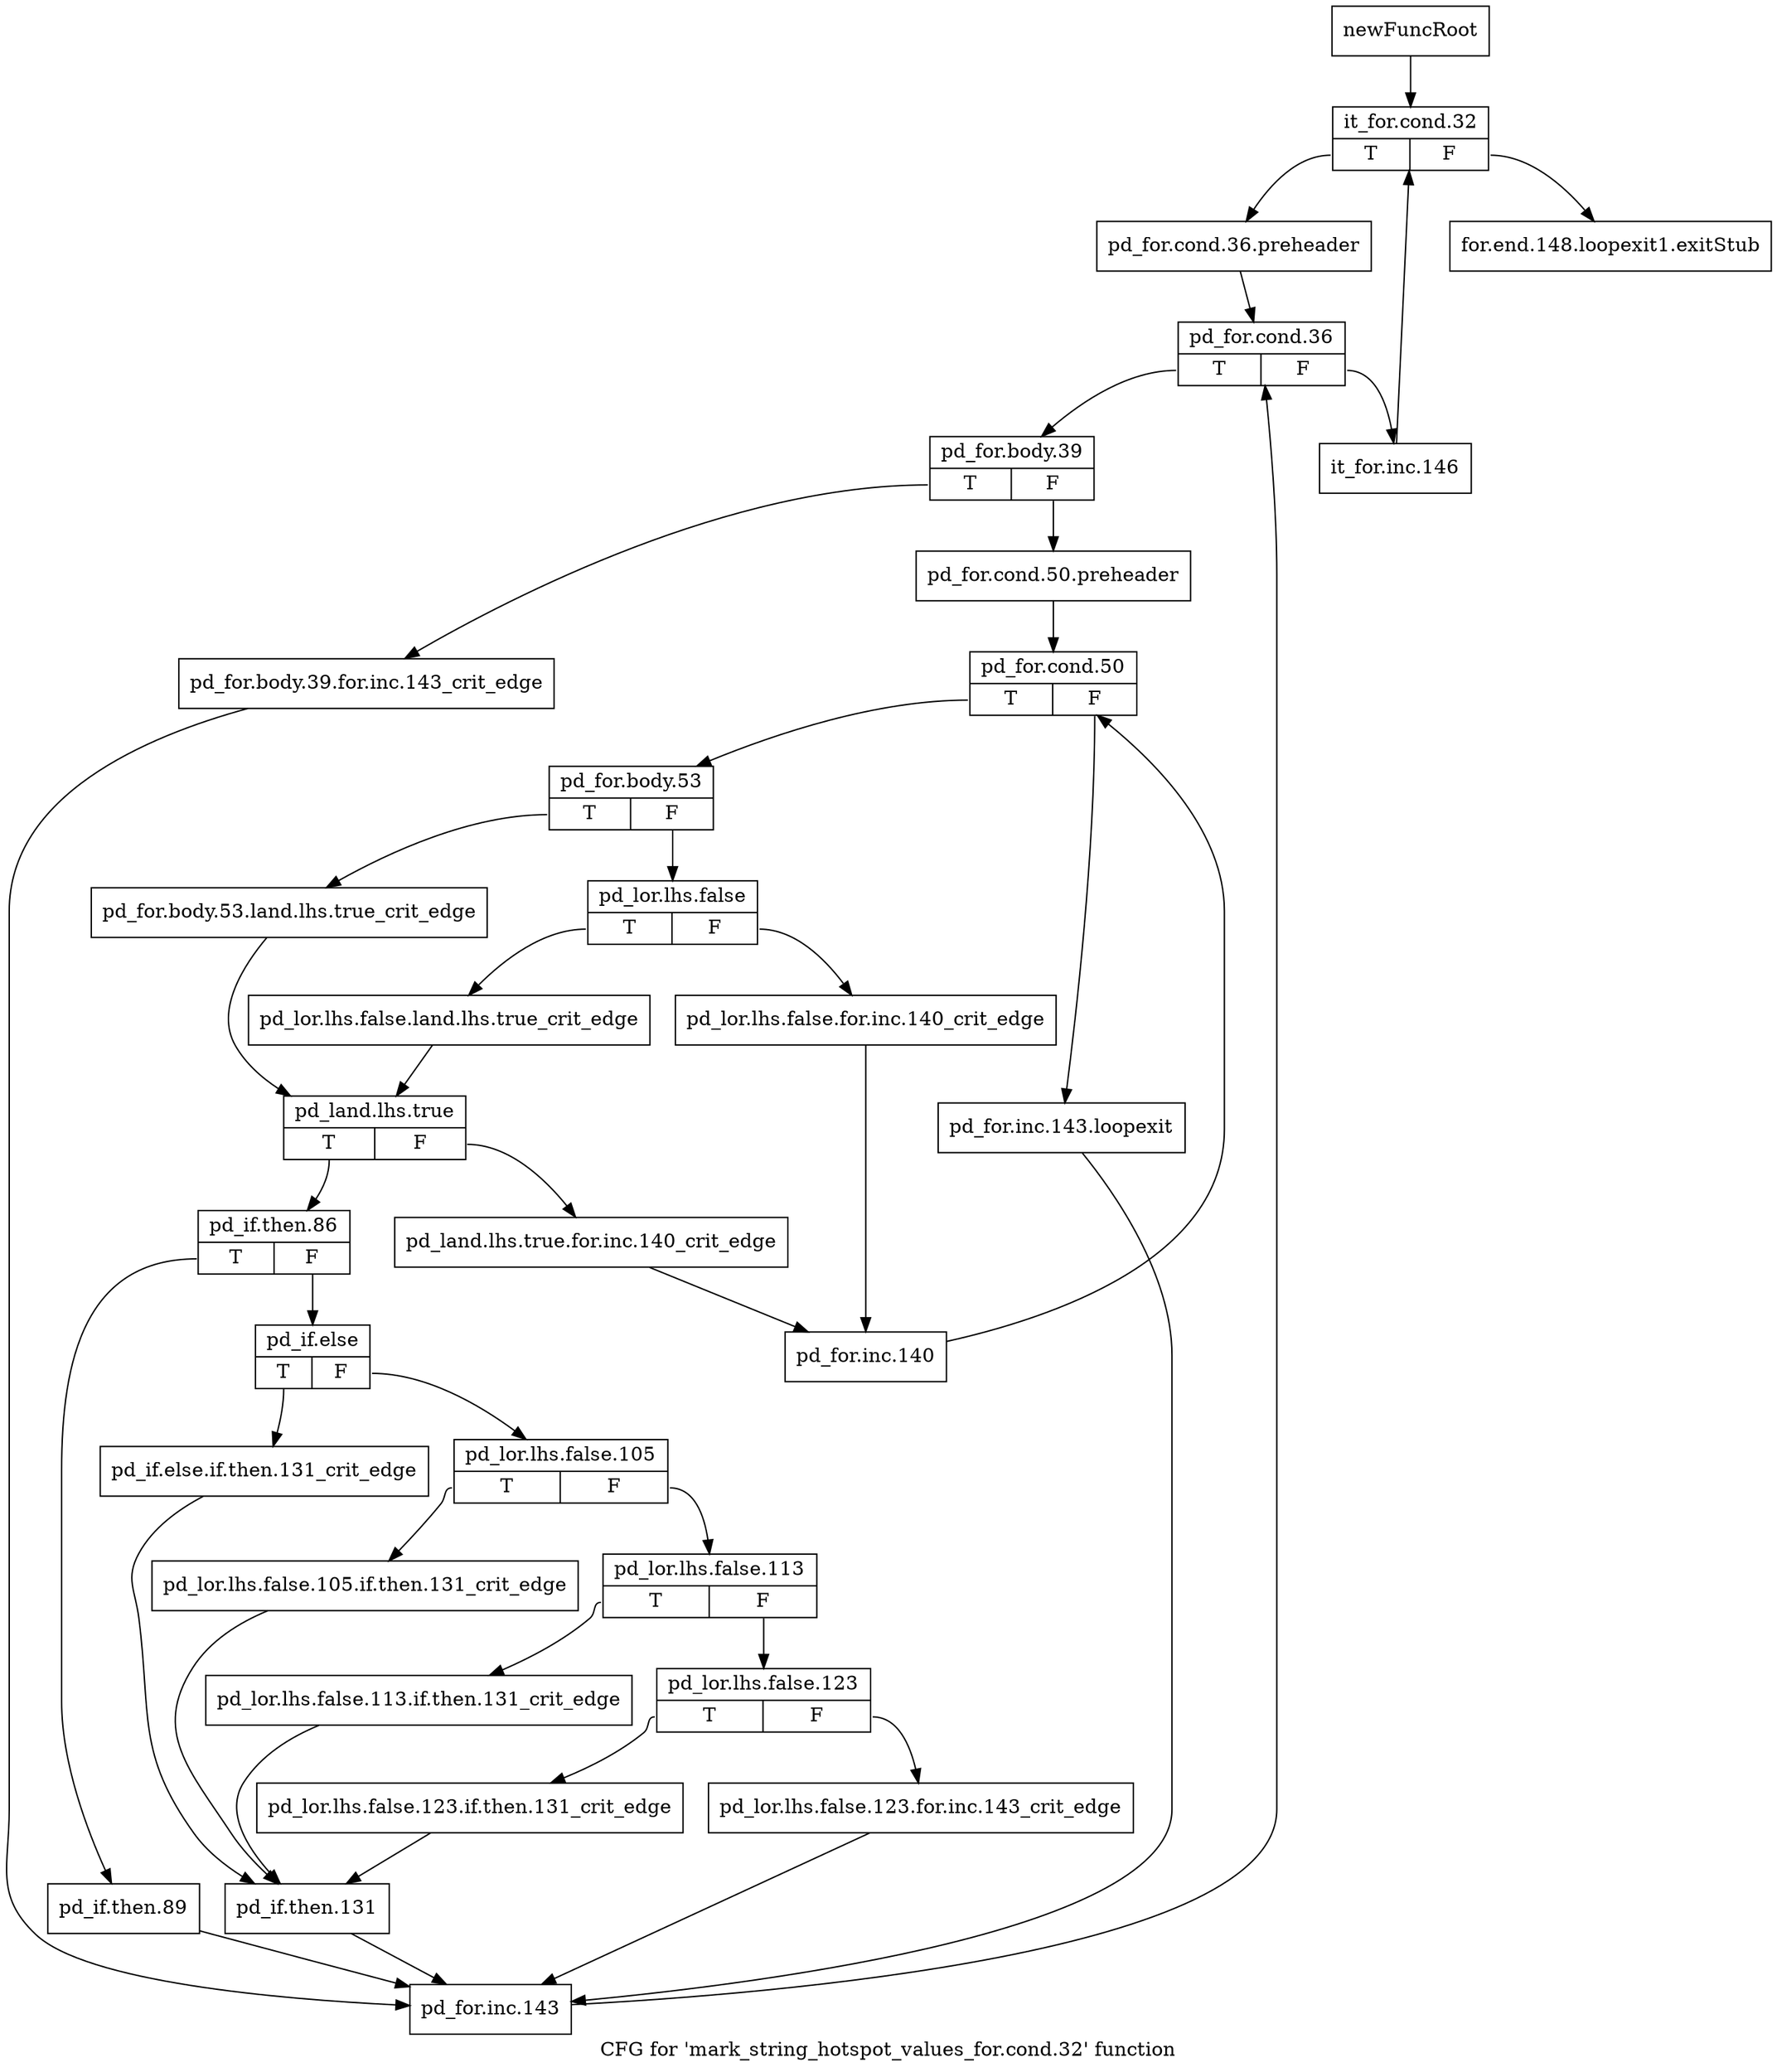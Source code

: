 digraph "CFG for 'mark_string_hotspot_values_for.cond.32' function" {
	label="CFG for 'mark_string_hotspot_values_for.cond.32' function";

	Node0x4757420 [shape=record,label="{newFuncRoot}"];
	Node0x4757420 -> Node0x47574c0;
	Node0x4757470 [shape=record,label="{for.end.148.loopexit1.exitStub}"];
	Node0x47574c0 [shape=record,label="{it_for.cond.32|{<s0>T|<s1>F}}"];
	Node0x47574c0:s0 -> Node0x4757510;
	Node0x47574c0:s1 -> Node0x4757470;
	Node0x4757510 [shape=record,label="{pd_for.cond.36.preheader}"];
	Node0x4757510 -> Node0x4757560;
	Node0x4757560 [shape=record,label="{pd_for.cond.36|{<s0>T|<s1>F}}"];
	Node0x4757560:s0 -> Node0x4757600;
	Node0x4757560:s1 -> Node0x47575b0;
	Node0x47575b0 [shape=record,label="{it_for.inc.146}"];
	Node0x47575b0 -> Node0x47574c0;
	Node0x4757600 [shape=record,label="{pd_for.body.39|{<s0>T|<s1>F}}"];
	Node0x4757600:s0 -> Node0x4757d80;
	Node0x4757600:s1 -> Node0x4757650;
	Node0x4757650 [shape=record,label="{pd_for.cond.50.preheader}"];
	Node0x4757650 -> Node0x47576a0;
	Node0x47576a0 [shape=record,label="{pd_for.cond.50|{<s0>T|<s1>F}}"];
	Node0x47576a0:s0 -> Node0x4757740;
	Node0x47576a0:s1 -> Node0x47576f0;
	Node0x47576f0 [shape=record,label="{pd_for.inc.143.loopexit}"];
	Node0x47576f0 -> Node0x4757dd0;
	Node0x4757740 [shape=record,label="{pd_for.body.53|{<s0>T|<s1>F}}"];
	Node0x4757740:s0 -> Node0x4757880;
	Node0x4757740:s1 -> Node0x4757790;
	Node0x4757790 [shape=record,label="{pd_lor.lhs.false|{<s0>T|<s1>F}}"];
	Node0x4757790:s0 -> Node0x4757830;
	Node0x4757790:s1 -> Node0x47577e0;
	Node0x47577e0 [shape=record,label="{pd_lor.lhs.false.for.inc.140_crit_edge}"];
	Node0x47577e0 -> Node0x4757970;
	Node0x4757830 [shape=record,label="{pd_lor.lhs.false.land.lhs.true_crit_edge}"];
	Node0x4757830 -> Node0x47578d0;
	Node0x4757880 [shape=record,label="{pd_for.body.53.land.lhs.true_crit_edge}"];
	Node0x4757880 -> Node0x47578d0;
	Node0x47578d0 [shape=record,label="{pd_land.lhs.true|{<s0>T|<s1>F}}"];
	Node0x47578d0:s0 -> Node0x47579c0;
	Node0x47578d0:s1 -> Node0x4757920;
	Node0x4757920 [shape=record,label="{pd_land.lhs.true.for.inc.140_crit_edge}"];
	Node0x4757920 -> Node0x4757970;
	Node0x4757970 [shape=record,label="{pd_for.inc.140}"];
	Node0x4757970 -> Node0x47576a0;
	Node0x47579c0 [shape=record,label="{pd_if.then.86|{<s0>T|<s1>F}}"];
	Node0x47579c0:s0 -> Node0x4757d30;
	Node0x47579c0:s1 -> Node0x4757a10;
	Node0x4757a10 [shape=record,label="{pd_if.else|{<s0>T|<s1>F}}"];
	Node0x4757a10:s0 -> Node0x4757c90;
	Node0x4757a10:s1 -> Node0x4757a60;
	Node0x4757a60 [shape=record,label="{pd_lor.lhs.false.105|{<s0>T|<s1>F}}"];
	Node0x4757a60:s0 -> Node0x4757c40;
	Node0x4757a60:s1 -> Node0x4757ab0;
	Node0x4757ab0 [shape=record,label="{pd_lor.lhs.false.113|{<s0>T|<s1>F}}"];
	Node0x4757ab0:s0 -> Node0x4757bf0;
	Node0x4757ab0:s1 -> Node0x4757b00;
	Node0x4757b00 [shape=record,label="{pd_lor.lhs.false.123|{<s0>T|<s1>F}}"];
	Node0x4757b00:s0 -> Node0x4757ba0;
	Node0x4757b00:s1 -> Node0x4757b50;
	Node0x4757b50 [shape=record,label="{pd_lor.lhs.false.123.for.inc.143_crit_edge}"];
	Node0x4757b50 -> Node0x4757dd0;
	Node0x4757ba0 [shape=record,label="{pd_lor.lhs.false.123.if.then.131_crit_edge}"];
	Node0x4757ba0 -> Node0x4757ce0;
	Node0x4757bf0 [shape=record,label="{pd_lor.lhs.false.113.if.then.131_crit_edge}"];
	Node0x4757bf0 -> Node0x4757ce0;
	Node0x4757c40 [shape=record,label="{pd_lor.lhs.false.105.if.then.131_crit_edge}"];
	Node0x4757c40 -> Node0x4757ce0;
	Node0x4757c90 [shape=record,label="{pd_if.else.if.then.131_crit_edge}"];
	Node0x4757c90 -> Node0x4757ce0;
	Node0x4757ce0 [shape=record,label="{pd_if.then.131}"];
	Node0x4757ce0 -> Node0x4757dd0;
	Node0x4757d30 [shape=record,label="{pd_if.then.89}"];
	Node0x4757d30 -> Node0x4757dd0;
	Node0x4757d80 [shape=record,label="{pd_for.body.39.for.inc.143_crit_edge}"];
	Node0x4757d80 -> Node0x4757dd0;
	Node0x4757dd0 [shape=record,label="{pd_for.inc.143}"];
	Node0x4757dd0 -> Node0x4757560;
}
